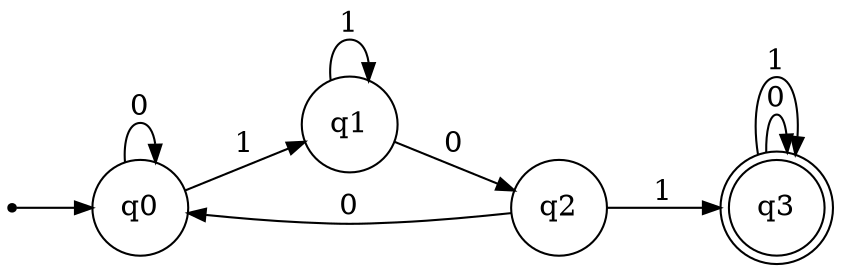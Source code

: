 digraph {
	ranksep=0.5 size="8, 8"
	rankdir=LR
	Initial [label="" fontsize=14.0 shape=point]
	q0 [fontsize=14.0 shape=circle]
	q1 [fontsize=14.0 shape=circle]
	q2 [fontsize=14.0 shape=circle]
	q3 [fontsize=14.0 shape=doublecircle]
	Initial -> q0 [arrowsize=0.85]
	q0 -> q0 [label=" 0 " arrowsize=0.85 fontsize=14.0]
	q0 -> q1 [label=" 1 " arrowsize=0.85 fontsize=14.0]
	q1 -> q2 [label=" 0 " arrowsize=0.85 fontsize=14.0]
	q1 -> q1 [label=" 1 " arrowsize=0.85 fontsize=14.0]
	q2 -> q0 [label=" 0 " arrowsize=0.85 fontsize=14.0]
	q2 -> q3 [label=" 1 " arrowsize=0.85 fontsize=14.0]
	q3 -> q3 [label=" 0 " arrowsize=0.85 fontsize=14.0]
	q3 -> q3 [label=" 1 " arrowsize=0.85 fontsize=14.0]
}
